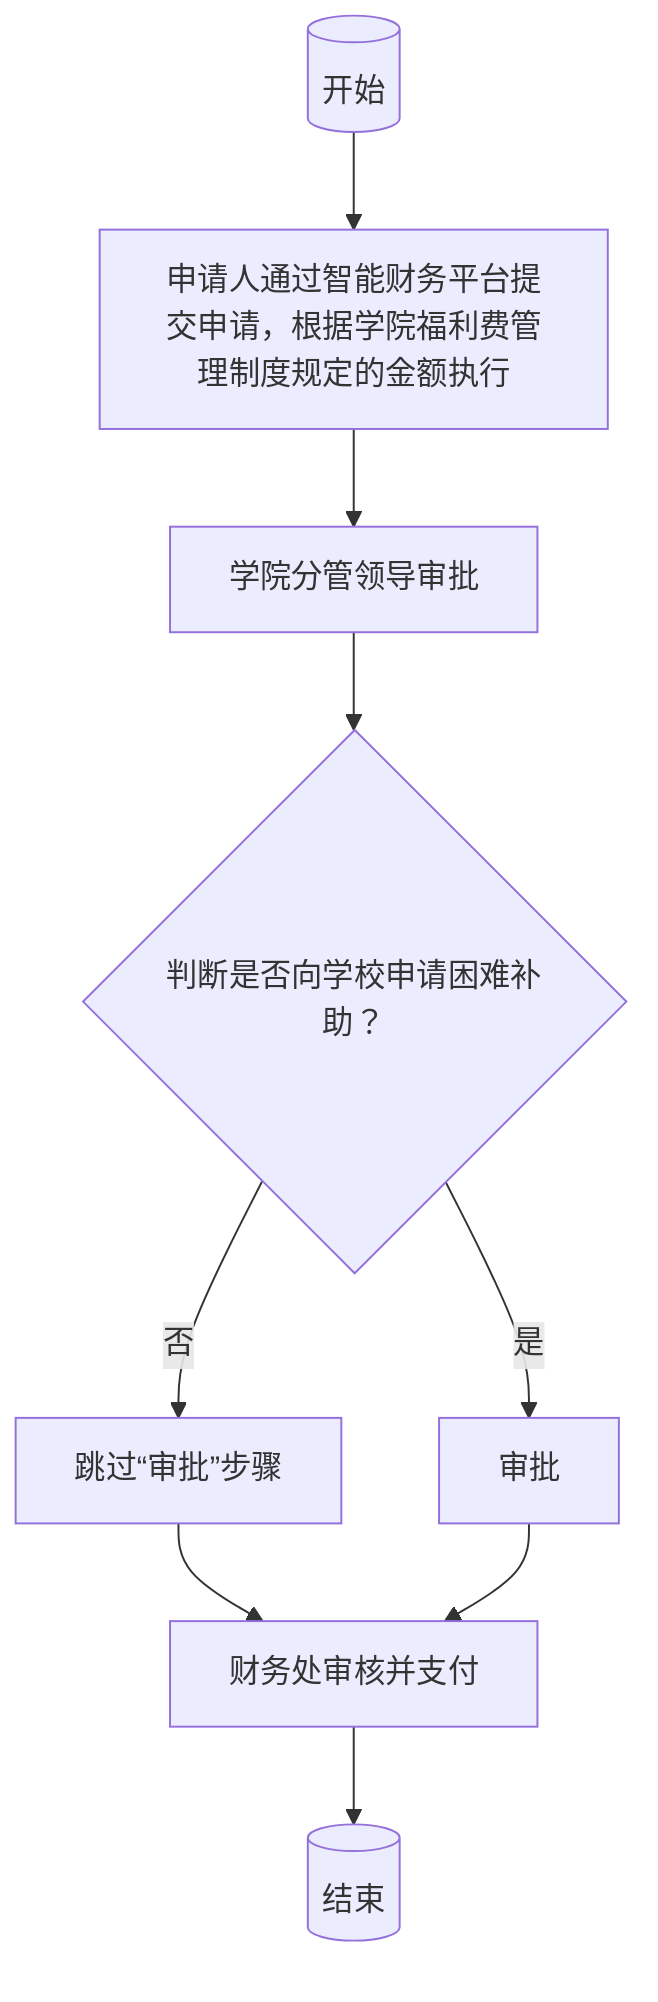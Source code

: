 flowchart TD
    A[("开始")] --> B[申请人通过智能财务平台提交申请，根据学院福利费管理制度规定的金额执行]
    B --> C[学院分管领导审批]
    C --> D{判断是否向学校申请困难补助？}
    D -->|否| E[跳过“审批”步骤]
    D -->|是| F[审批]
    E --> G[财务处审核并支付]
    F --> G
    G --> H[("结束")]